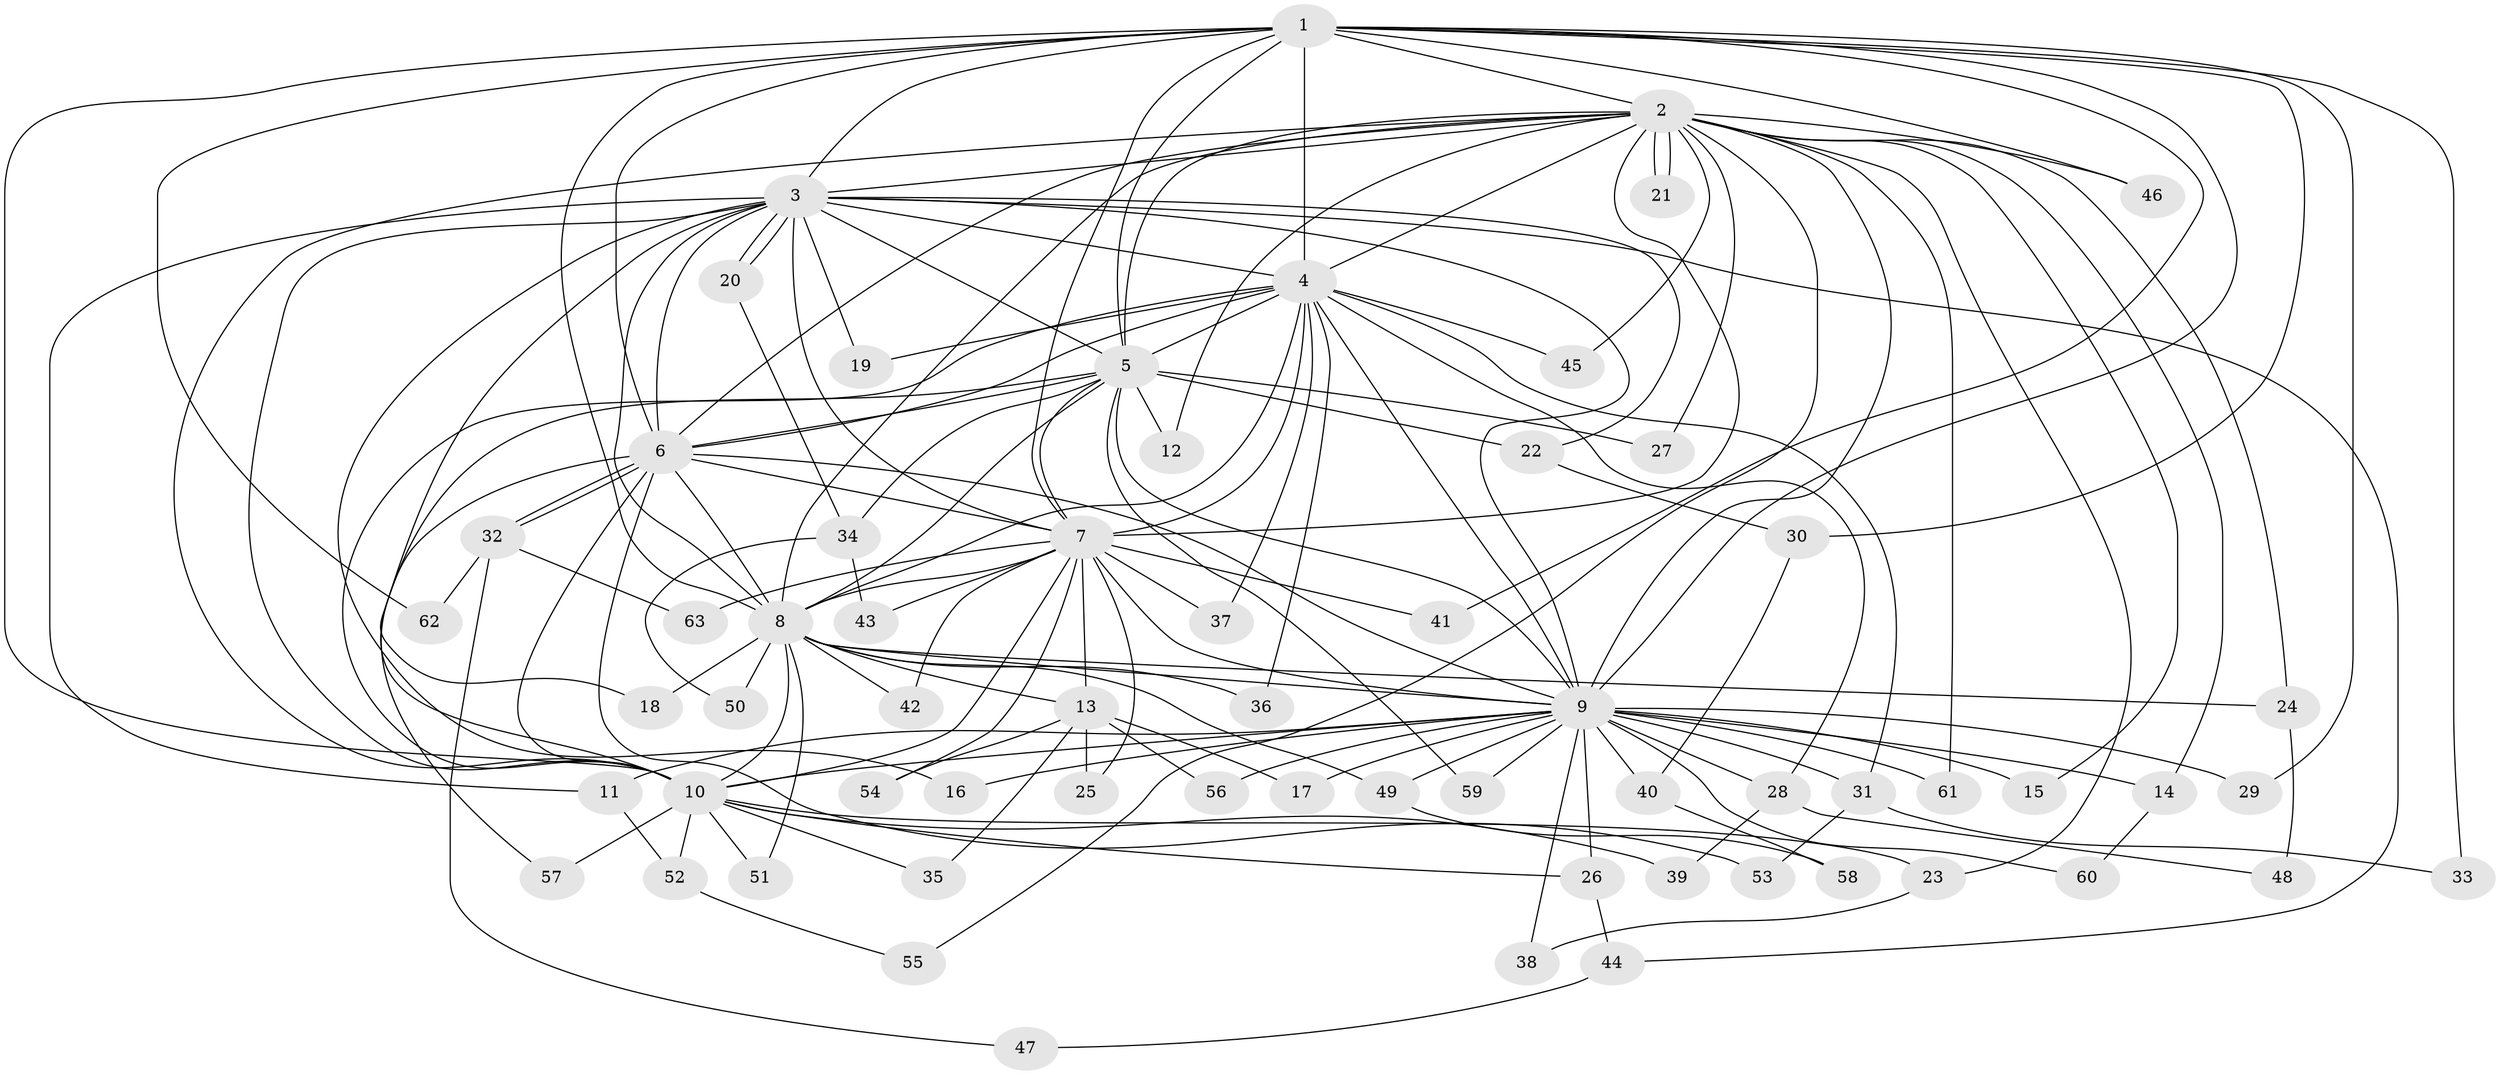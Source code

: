 // Generated by graph-tools (version 1.1) at 2025/11/02/27/25 16:11:02]
// undirected, 63 vertices, 151 edges
graph export_dot {
graph [start="1"]
  node [color=gray90,style=filled];
  1;
  2;
  3;
  4;
  5;
  6;
  7;
  8;
  9;
  10;
  11;
  12;
  13;
  14;
  15;
  16;
  17;
  18;
  19;
  20;
  21;
  22;
  23;
  24;
  25;
  26;
  27;
  28;
  29;
  30;
  31;
  32;
  33;
  34;
  35;
  36;
  37;
  38;
  39;
  40;
  41;
  42;
  43;
  44;
  45;
  46;
  47;
  48;
  49;
  50;
  51;
  52;
  53;
  54;
  55;
  56;
  57;
  58;
  59;
  60;
  61;
  62;
  63;
  1 -- 2;
  1 -- 3;
  1 -- 4;
  1 -- 5;
  1 -- 6;
  1 -- 7;
  1 -- 8;
  1 -- 9;
  1 -- 10;
  1 -- 29;
  1 -- 30;
  1 -- 33;
  1 -- 41;
  1 -- 46;
  1 -- 62;
  2 -- 3;
  2 -- 4;
  2 -- 5;
  2 -- 6;
  2 -- 7;
  2 -- 8;
  2 -- 9;
  2 -- 10;
  2 -- 12;
  2 -- 14;
  2 -- 15;
  2 -- 21;
  2 -- 21;
  2 -- 23;
  2 -- 24;
  2 -- 27;
  2 -- 45;
  2 -- 46;
  2 -- 55;
  2 -- 61;
  3 -- 4;
  3 -- 5;
  3 -- 6;
  3 -- 7;
  3 -- 8;
  3 -- 9;
  3 -- 10;
  3 -- 11;
  3 -- 16;
  3 -- 18;
  3 -- 19;
  3 -- 20;
  3 -- 20;
  3 -- 22;
  3 -- 44;
  4 -- 5;
  4 -- 6;
  4 -- 7;
  4 -- 8;
  4 -- 9;
  4 -- 10;
  4 -- 19;
  4 -- 28;
  4 -- 31;
  4 -- 36;
  4 -- 37;
  4 -- 45;
  5 -- 6;
  5 -- 7;
  5 -- 8;
  5 -- 9;
  5 -- 10;
  5 -- 12;
  5 -- 22;
  5 -- 27;
  5 -- 34;
  5 -- 59;
  6 -- 7;
  6 -- 8;
  6 -- 9;
  6 -- 10;
  6 -- 32;
  6 -- 32;
  6 -- 53;
  6 -- 57;
  7 -- 8;
  7 -- 9;
  7 -- 10;
  7 -- 13;
  7 -- 25;
  7 -- 37;
  7 -- 41;
  7 -- 42;
  7 -- 43;
  7 -- 54;
  7 -- 63;
  8 -- 9;
  8 -- 10;
  8 -- 13;
  8 -- 18;
  8 -- 24;
  8 -- 36;
  8 -- 42;
  8 -- 49;
  8 -- 50;
  8 -- 51;
  9 -- 10;
  9 -- 11;
  9 -- 14;
  9 -- 15;
  9 -- 16;
  9 -- 17;
  9 -- 26;
  9 -- 28;
  9 -- 29;
  9 -- 31;
  9 -- 38;
  9 -- 40;
  9 -- 49;
  9 -- 56;
  9 -- 59;
  9 -- 60;
  9 -- 61;
  10 -- 23;
  10 -- 26;
  10 -- 35;
  10 -- 39;
  10 -- 51;
  10 -- 52;
  10 -- 57;
  11 -- 52;
  13 -- 17;
  13 -- 25;
  13 -- 35;
  13 -- 54;
  13 -- 56;
  14 -- 60;
  20 -- 34;
  22 -- 30;
  23 -- 38;
  24 -- 48;
  26 -- 44;
  28 -- 39;
  28 -- 48;
  30 -- 40;
  31 -- 33;
  31 -- 53;
  32 -- 47;
  32 -- 62;
  32 -- 63;
  34 -- 43;
  34 -- 50;
  40 -- 58;
  44 -- 47;
  49 -- 58;
  52 -- 55;
}
